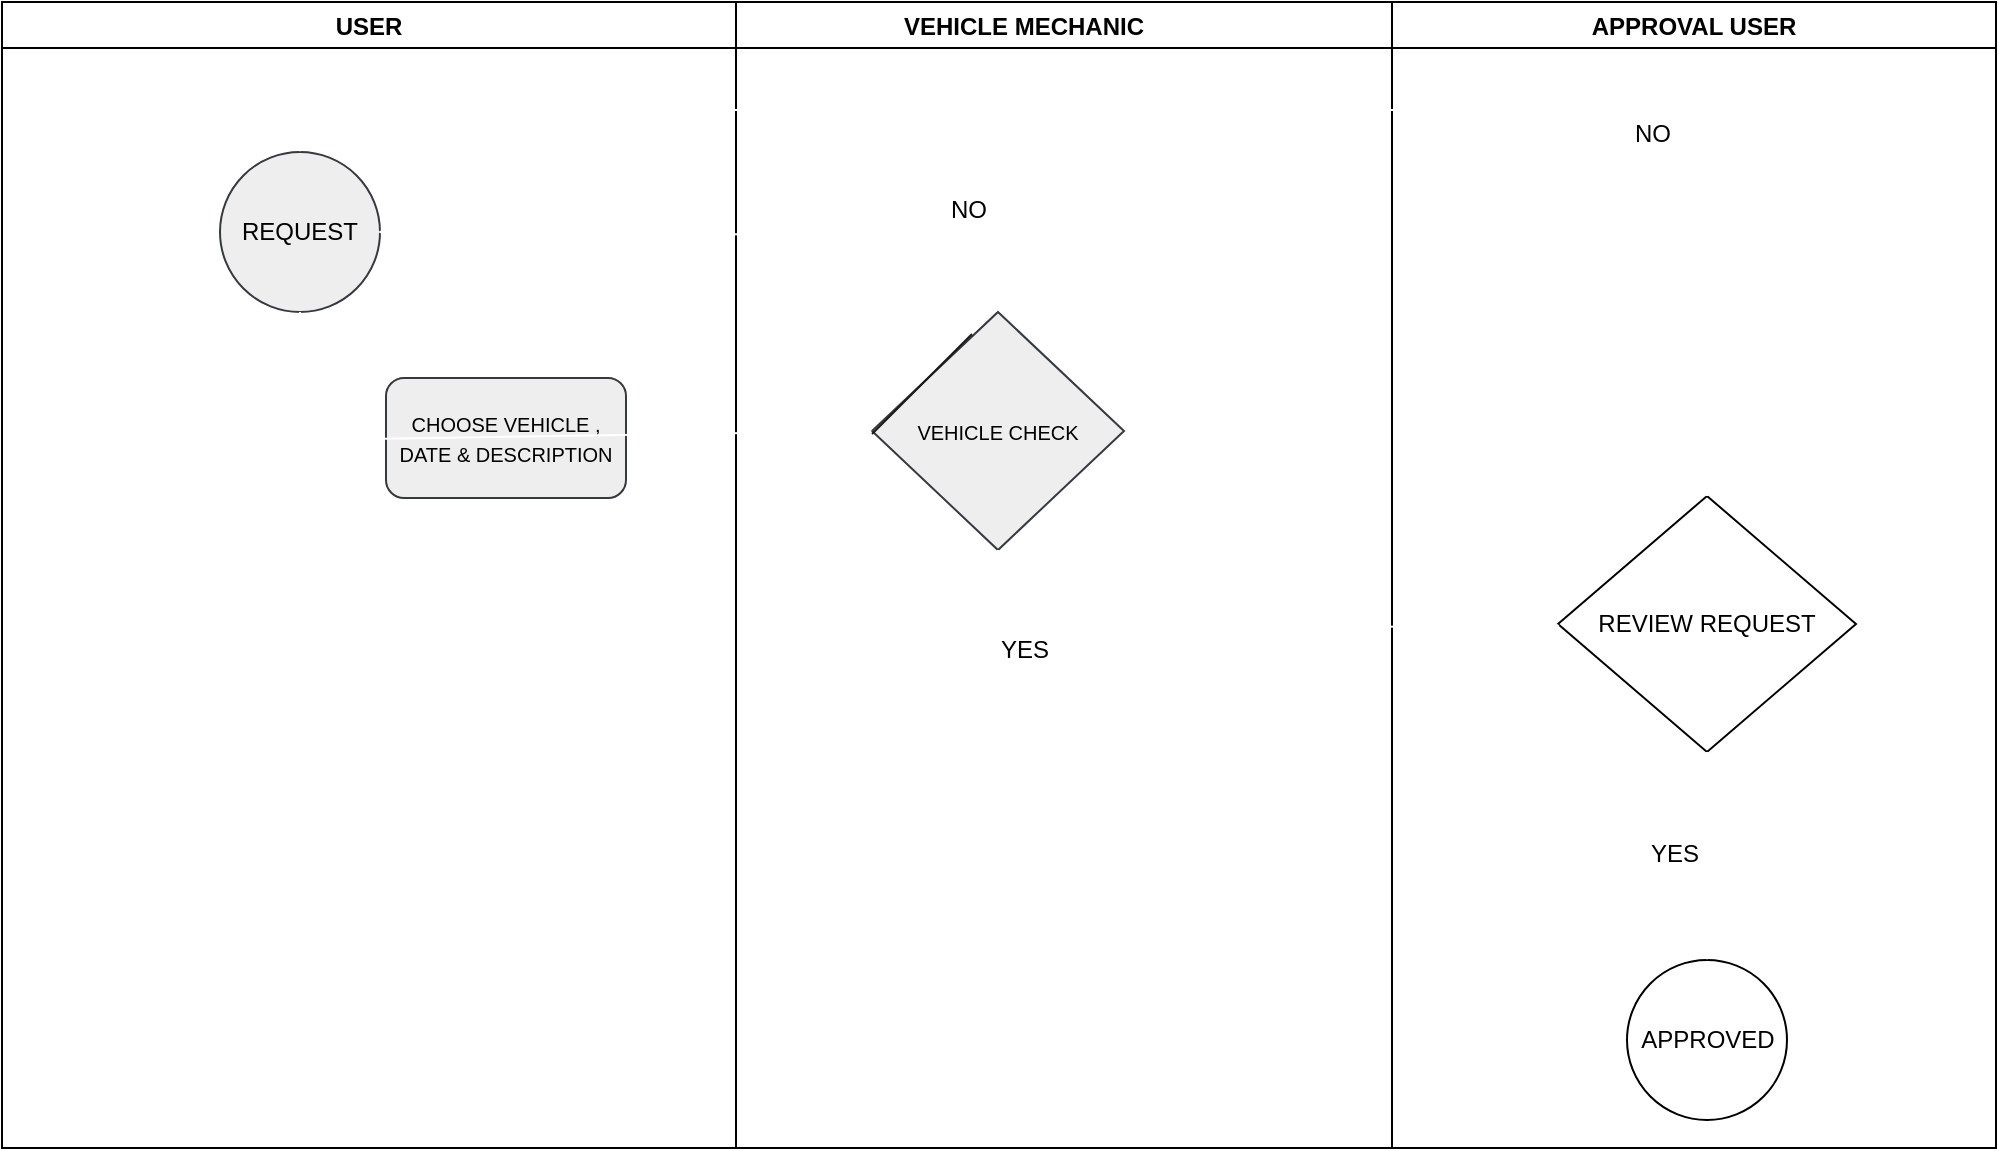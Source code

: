 <mxfile version="15.1.3" type="device"><diagram id="c0HiwrQtYn9Umh8wTjI-" name="Page-1"><mxGraphModel dx="842" dy="476" grid="0" gridSize="10" guides="1" tooltips="1" connect="1" arrows="1" fold="1" page="1" pageScale="1" pageWidth="1169" pageHeight="827" background="none" math="0" shadow="0"><root><mxCell id="0"/><mxCell id="1" parent="0"/><mxCell id="FUkVUrtzM0Ue9WTR1nrm-19" value="" style="group" parent="1" vertex="1" connectable="0"><mxGeometry x="59" y="68" width="997" height="573" as="geometry"/></mxCell><mxCell id="FUkVUrtzM0Ue9WTR1nrm-33" value="" style="group" parent="FUkVUrtzM0Ue9WTR1nrm-19" vertex="1" connectable="0"><mxGeometry width="997" height="573" as="geometry"/></mxCell><mxCell id="FUkVUrtzM0Ue9WTR1nrm-9" value="USER" style="swimlane;" parent="FUkVUrtzM0Ue9WTR1nrm-33" vertex="1"><mxGeometry width="367" height="573" as="geometry"/></mxCell><mxCell id="FUkVUrtzM0Ue9WTR1nrm-13" value="&lt;font color=&quot;#000000&quot;&gt;REQUEST&lt;/font&gt;" style="ellipse;whiteSpace=wrap;html=1;aspect=fixed;fillColor=#eeeeee;strokeColor=#36393d;" parent="FUkVUrtzM0Ue9WTR1nrm-9" vertex="1"><mxGeometry x="109" y="75" width="80" height="80" as="geometry"/></mxCell><mxCell id="FUkVUrtzM0Ue9WTR1nrm-16" value="&lt;font color=&quot;#000000&quot; style=&quot;font-size: 10px&quot;&gt;CHOOSE VEHICLE , DATE &amp;amp; DESCRIPTION&lt;/font&gt;" style="rounded=1;whiteSpace=wrap;html=1;fillColor=#eeeeee;strokeColor=#36393d;" parent="FUkVUrtzM0Ue9WTR1nrm-9" vertex="1"><mxGeometry x="192" y="188" width="120" height="60" as="geometry"/></mxCell><mxCell id="FUkVUrtzM0Ue9WTR1nrm-11" value="VEHICLE MECHANIC            " style="swimlane;startSize=23;" parent="FUkVUrtzM0Ue9WTR1nrm-33" vertex="1"><mxGeometry x="367" width="328" height="573" as="geometry"/></mxCell><mxCell id="FUkVUrtzM0Ue9WTR1nrm-15" value="&lt;font style=&quot;font-size: 10px&quot; color=&quot;#000000&quot;&gt;VEHICLE CHECK&lt;/font&gt;" style="rhombus;whiteSpace=wrap;html=1;fillColor=#eeeeee;strokeColor=#36393d;" parent="FUkVUrtzM0Ue9WTR1nrm-11" vertex="1"><mxGeometry x="68" y="155" width="126" height="119" as="geometry"/></mxCell><mxCell id="FUkVUrtzM0Ue9WTR1nrm-12" value="APPROVAL USER" style="swimlane;startSize=23;" parent="FUkVUrtzM0Ue9WTR1nrm-33" vertex="1"><mxGeometry x="695" width="302" height="573" as="geometry"/></mxCell><mxCell id="FUkVUrtzM0Ue9WTR1nrm-24" value="&lt;font color=&quot;#000000&quot;&gt;REVIEW REQUEST&lt;/font&gt;" style="rhombus;whiteSpace=wrap;html=1;fillColor=#FFFFFF;" parent="FUkVUrtzM0Ue9WTR1nrm-12" vertex="1"><mxGeometry x="83" y="247" width="149" height="128" as="geometry"/></mxCell><mxCell id="FUkVUrtzM0Ue9WTR1nrm-29" value="&lt;font color=&quot;#000000&quot;&gt;APPROVED&lt;/font&gt;" style="ellipse;whiteSpace=wrap;html=1;aspect=fixed;fillColor=#FFFFFF;" parent="FUkVUrtzM0Ue9WTR1nrm-12" vertex="1"><mxGeometry x="117.5" y="479" width="80" height="80" as="geometry"/></mxCell><mxCell id="FUkVUrtzM0Ue9WTR1nrm-30" value="" style="endArrow=classic;html=1;startSize=6;endSize=6;strokeColor=#FFFFFF;strokeWidth=1;exitX=0.5;exitY=1;exitDx=0;exitDy=0;entryX=0.5;entryY=0;entryDx=0;entryDy=0;" parent="FUkVUrtzM0Ue9WTR1nrm-12" source="FUkVUrtzM0Ue9WTR1nrm-24" target="FUkVUrtzM0Ue9WTR1nrm-29" edge="1"><mxGeometry width="50" height="50" relative="1" as="geometry"><mxPoint x="-117" y="303" as="sourcePoint"/><mxPoint x="-67" y="253" as="targetPoint"/></mxGeometry></mxCell><mxCell id="FUkVUrtzM0Ue9WTR1nrm-14" value="" style="endArrow=classic;html=1;startSize=6;endSize=6;strokeColor=#FFFFFF;strokeWidth=1;exitX=0.5;exitY=1;exitDx=0;exitDy=0;entryX=0;entryY=0.5;entryDx=0;entryDy=0;jumpStyle=line;" parent="FUkVUrtzM0Ue9WTR1nrm-33" source="FUkVUrtzM0Ue9WTR1nrm-13" target="FUkVUrtzM0Ue9WTR1nrm-15" edge="1"><mxGeometry width="50" height="50" relative="1" as="geometry"><mxPoint x="429" y="404" as="sourcePoint"/><mxPoint x="549" y="332" as="targetPoint"/><Array as="points"><mxPoint x="149" y="219"/></Array></mxGeometry></mxCell><mxCell id="FUkVUrtzM0Ue9WTR1nrm-21" value="" style="endArrow=classic;html=1;startSize=6;endSize=6;strokeColor=#FFFFFF;strokeWidth=1;exitX=0.5;exitY=0;exitDx=0;exitDy=0;entryX=1;entryY=0.5;entryDx=0;entryDy=0;" parent="FUkVUrtzM0Ue9WTR1nrm-33" edge="1"><mxGeometry width="50" height="50" relative="1" as="geometry"><mxPoint x="497" y="155" as="sourcePoint"/><mxPoint x="188" y="115" as="targetPoint"/><Array as="points"><mxPoint x="497" y="117"/></Array></mxGeometry></mxCell><mxCell id="FUkVUrtzM0Ue9WTR1nrm-26" value="" style="endArrow=classic;html=1;startSize=6;endSize=6;strokeColor=#FFFFFF;strokeWidth=1;exitX=0.5;exitY=0;exitDx=0;exitDy=0;entryX=0.5;entryY=0;entryDx=0;entryDy=0;" parent="FUkVUrtzM0Ue9WTR1nrm-33" source="FUkVUrtzM0Ue9WTR1nrm-24" target="FUkVUrtzM0Ue9WTR1nrm-13" edge="1"><mxGeometry width="50" height="50" relative="1" as="geometry"><mxPoint x="578" y="303" as="sourcePoint"/><mxPoint x="145" y="38" as="targetPoint"/><Array as="points"><mxPoint x="852" y="54"/><mxPoint x="149" y="54"/></Array></mxGeometry></mxCell><mxCell id="FUkVUrtzM0Ue9WTR1nrm-23" value="" style="endArrow=classic;html=1;startSize=6;endSize=6;strokeColor=#FFFFFF;strokeWidth=1;exitX=0.5;exitY=1;exitDx=0;exitDy=0;" parent="FUkVUrtzM0Ue9WTR1nrm-33" source="FUkVUrtzM0Ue9WTR1nrm-15" target="FUkVUrtzM0Ue9WTR1nrm-24" edge="1"><mxGeometry width="50" height="50" relative="1" as="geometry"><mxPoint x="496" y="271" as="sourcePoint"/><mxPoint x="849" y="351" as="targetPoint"/><Array as="points"><mxPoint x="499" y="314"/></Array></mxGeometry></mxCell><mxCell id="FUkVUrtzM0Ue9WTR1nrm-7" value="" style="endArrow=none;html=1;strokeColor=#191919;" parent="1" edge="1"><mxGeometry width="50" height="50" relative="1" as="geometry"><mxPoint x="494" y="284" as="sourcePoint"/><mxPoint x="544" y="234" as="targetPoint"/></mxGeometry></mxCell><mxCell id="FUkVUrtzM0Ue9WTR1nrm-22" value="NO" style="text;html=1;align=center;verticalAlign=middle;resizable=0;points=[];autosize=1;strokeColor=none;fillColor=none;" parent="1" vertex="1"><mxGeometry x="528" y="163" width="28" height="18" as="geometry"/></mxCell><mxCell id="FUkVUrtzM0Ue9WTR1nrm-25" value="YES" style="text;html=1;align=center;verticalAlign=middle;resizable=0;points=[];autosize=1;strokeColor=none;fillColor=none;" parent="1" vertex="1"><mxGeometry x="553" y="383" width="34" height="18" as="geometry"/></mxCell><mxCell id="FUkVUrtzM0Ue9WTR1nrm-28" value="NO" style="text;html=1;align=center;verticalAlign=middle;resizable=0;points=[];autosize=1;strokeColor=none;fillColor=none;" parent="1" vertex="1"><mxGeometry x="870" y="125" width="28" height="18" as="geometry"/></mxCell><mxCell id="FUkVUrtzM0Ue9WTR1nrm-31" value="YES" style="text;html=1;align=center;verticalAlign=middle;resizable=0;points=[];autosize=1;strokeColor=none;fillColor=none;" parent="1" vertex="1"><mxGeometry x="878" y="485" width="34" height="18" as="geometry"/></mxCell></root></mxGraphModel></diagram></mxfile>